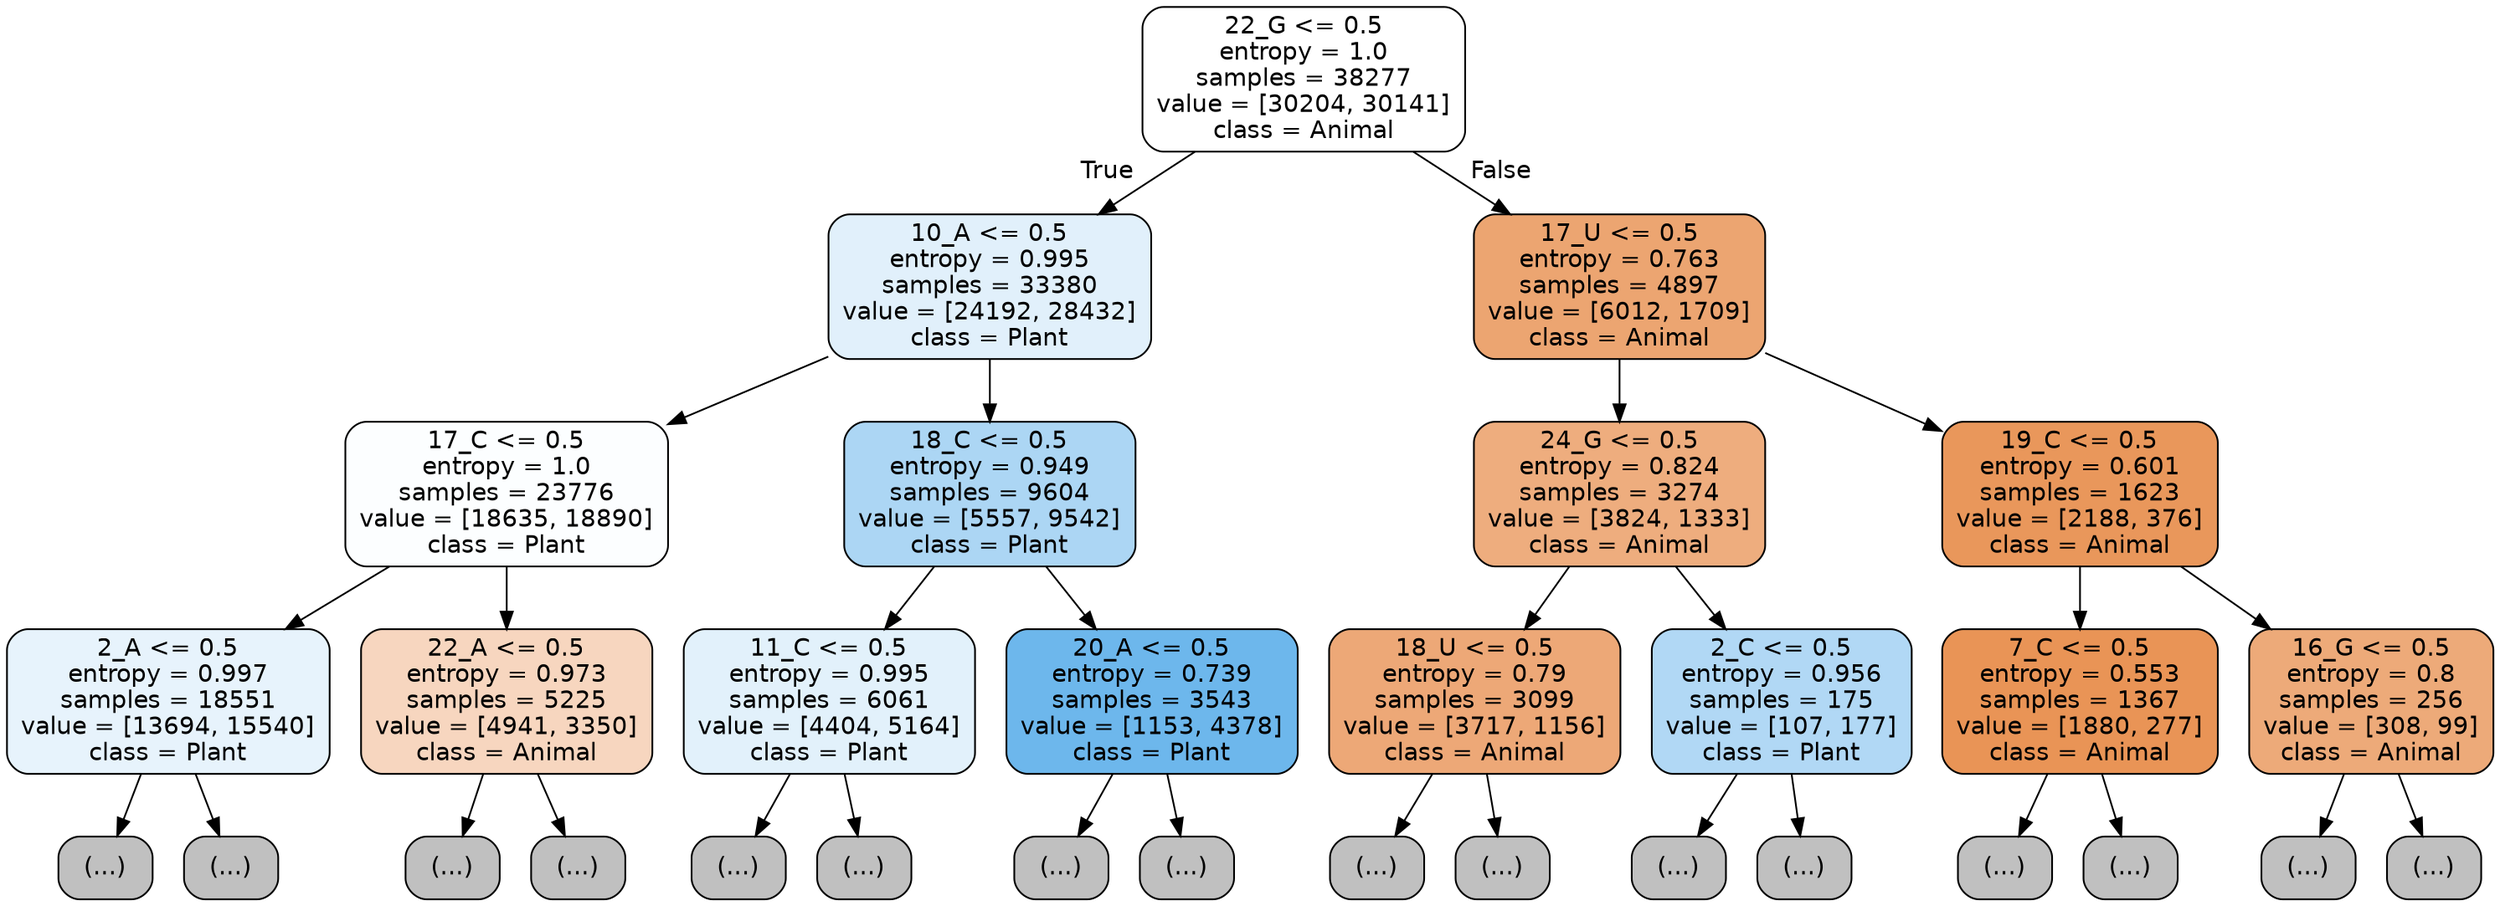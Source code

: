 digraph Tree {
node [shape=box, style="filled, rounded", color="black", fontname="helvetica"] ;
edge [fontname="helvetica"] ;
0 [label="22_G <= 0.5\nentropy = 1.0\nsamples = 38277\nvalue = [30204, 30141]\nclass = Animal", fillcolor="#ffffff"] ;
1 [label="10_A <= 0.5\nentropy = 0.995\nsamples = 33380\nvalue = [24192, 28432]\nclass = Plant", fillcolor="#e1f0fb"] ;
0 -> 1 [labeldistance=2.5, labelangle=45, headlabel="True"] ;
2 [label="17_C <= 0.5\nentropy = 1.0\nsamples = 23776\nvalue = [18635, 18890]\nclass = Plant", fillcolor="#fcfeff"] ;
1 -> 2 ;
3 [label="2_A <= 0.5\nentropy = 0.997\nsamples = 18551\nvalue = [13694, 15540]\nclass = Plant", fillcolor="#e7f3fc"] ;
2 -> 3 ;
4 [label="(...)", fillcolor="#C0C0C0"] ;
3 -> 4 ;
6731 [label="(...)", fillcolor="#C0C0C0"] ;
3 -> 6731 ;
8908 [label="22_A <= 0.5\nentropy = 0.973\nsamples = 5225\nvalue = [4941, 3350]\nclass = Animal", fillcolor="#f7d6bf"] ;
2 -> 8908 ;
8909 [label="(...)", fillcolor="#C0C0C0"] ;
8908 -> 8909 ;
11052 [label="(...)", fillcolor="#C0C0C0"] ;
8908 -> 11052 ;
11391 [label="18_C <= 0.5\nentropy = 0.949\nsamples = 9604\nvalue = [5557, 9542]\nclass = Plant", fillcolor="#acd6f4"] ;
1 -> 11391 ;
11392 [label="11_C <= 0.5\nentropy = 0.995\nsamples = 6061\nvalue = [4404, 5164]\nclass = Plant", fillcolor="#e2f1fb"] ;
11391 -> 11392 ;
11393 [label="(...)", fillcolor="#C0C0C0"] ;
11392 -> 11393 ;
13700 [label="(...)", fillcolor="#C0C0C0"] ;
11392 -> 13700 ;
14205 [label="20_A <= 0.5\nentropy = 0.739\nsamples = 3543\nvalue = [1153, 4378]\nclass = Plant", fillcolor="#6db7ec"] ;
11391 -> 14205 ;
14206 [label="(...)", fillcolor="#C0C0C0"] ;
14205 -> 14206 ;
14897 [label="(...)", fillcolor="#C0C0C0"] ;
14205 -> 14897 ;
15094 [label="17_U <= 0.5\nentropy = 0.763\nsamples = 4897\nvalue = [6012, 1709]\nclass = Animal", fillcolor="#eca571"] ;
0 -> 15094 [labeldistance=2.5, labelangle=-45, headlabel="False"] ;
15095 [label="24_G <= 0.5\nentropy = 0.824\nsamples = 3274\nvalue = [3824, 1333]\nclass = Animal", fillcolor="#eead7e"] ;
15094 -> 15095 ;
15096 [label="18_U <= 0.5\nentropy = 0.79\nsamples = 3099\nvalue = [3717, 1156]\nclass = Animal", fillcolor="#eda877"] ;
15095 -> 15096 ;
15097 [label="(...)", fillcolor="#C0C0C0"] ;
15096 -> 15097 ;
16148 [label="(...)", fillcolor="#C0C0C0"] ;
15096 -> 16148 ;
16495 [label="2_C <= 0.5\nentropy = 0.956\nsamples = 175\nvalue = [107, 177]\nclass = Plant", fillcolor="#b1d8f5"] ;
15095 -> 16495 ;
16496 [label="(...)", fillcolor="#C0C0C0"] ;
16495 -> 16496 ;
16565 [label="(...)", fillcolor="#C0C0C0"] ;
16495 -> 16565 ;
16594 [label="19_C <= 0.5\nentropy = 0.601\nsamples = 1623\nvalue = [2188, 376]\nclass = Animal", fillcolor="#e9975b"] ;
15094 -> 16594 ;
16595 [label="7_C <= 0.5\nentropy = 0.553\nsamples = 1367\nvalue = [1880, 277]\nclass = Animal", fillcolor="#e99456"] ;
16594 -> 16595 ;
16596 [label="(...)", fillcolor="#C0C0C0"] ;
16595 -> 16596 ;
16899 [label="(...)", fillcolor="#C0C0C0"] ;
16595 -> 16899 ;
16990 [label="16_G <= 0.5\nentropy = 0.8\nsamples = 256\nvalue = [308, 99]\nclass = Animal", fillcolor="#edaa79"] ;
16594 -> 16990 ;
16991 [label="(...)", fillcolor="#C0C0C0"] ;
16990 -> 16991 ;
17084 [label="(...)", fillcolor="#C0C0C0"] ;
16990 -> 17084 ;
}